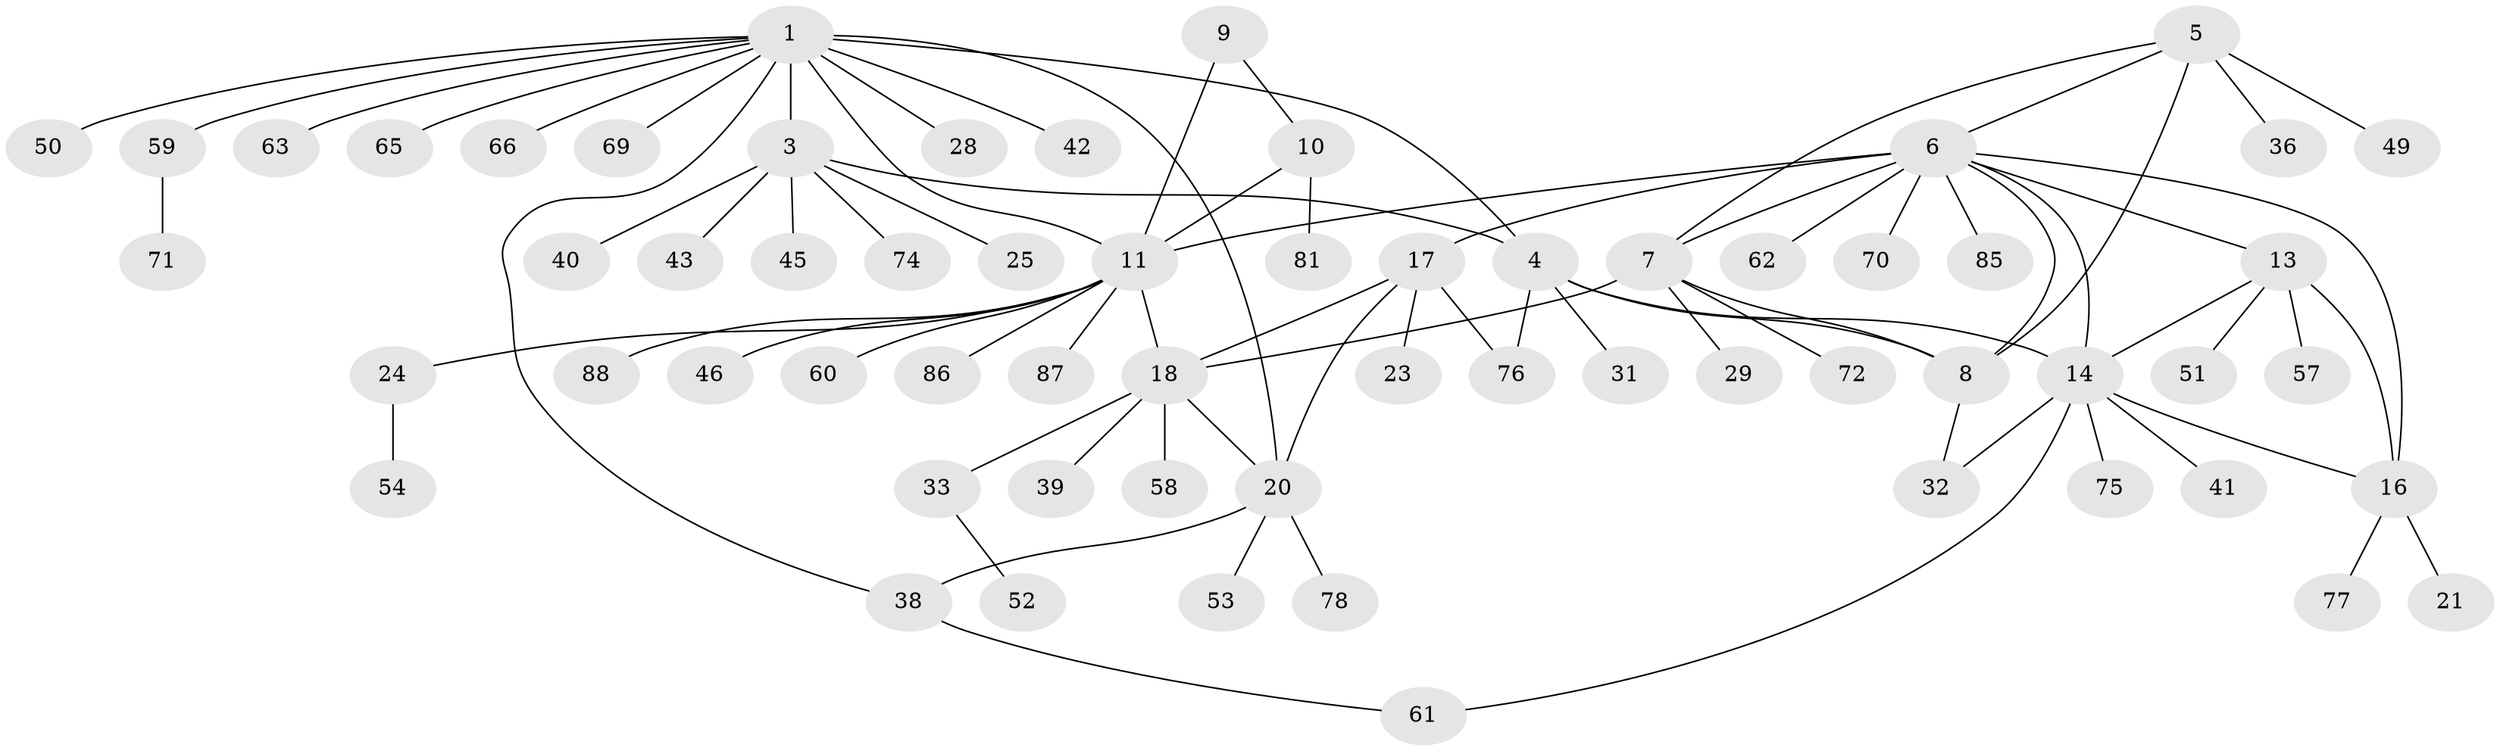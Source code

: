 // original degree distribution, {6: 0.0449438202247191, 11: 0.011235955056179775, 9: 0.033707865168539325, 8: 0.02247191011235955, 5: 0.0449438202247191, 7: 0.0449438202247191, 3: 0.056179775280898875, 4: 0.011235955056179775, 2: 0.1797752808988764, 1: 0.550561797752809}
// Generated by graph-tools (version 1.1) at 2025/42/03/06/25 10:42:07]
// undirected, 63 vertices, 80 edges
graph export_dot {
graph [start="1"]
  node [color=gray90,style=filled];
  1 [super="+2"];
  3 [super="+48"];
  4 [super="+44"];
  5 [super="+47"];
  6 [super="+15"];
  7;
  8 [super="+55"];
  9;
  10 [super="+26"];
  11 [super="+12"];
  13 [super="+37"];
  14 [super="+35"];
  16 [super="+68"];
  17 [super="+27"];
  18 [super="+19"];
  20 [super="+22"];
  21 [super="+30"];
  23;
  24 [super="+82"];
  25;
  28 [super="+56"];
  29;
  31 [super="+64"];
  32 [super="+34"];
  33 [super="+67"];
  36;
  38 [super="+79"];
  39;
  40;
  41 [super="+83"];
  42;
  43;
  45;
  46;
  49;
  50;
  51;
  52;
  53;
  54;
  57;
  58;
  59;
  60;
  61;
  62;
  63;
  65;
  66;
  69;
  70 [super="+80"];
  71 [super="+84"];
  72 [super="+73"];
  74 [super="+89"];
  75;
  76;
  77;
  78;
  81;
  85;
  86;
  87;
  88;
  1 -- 3 [weight=2];
  1 -- 4 [weight=2];
  1 -- 42;
  1 -- 65;
  1 -- 69;
  1 -- 66;
  1 -- 11;
  1 -- 50;
  1 -- 20;
  1 -- 59;
  1 -- 28;
  1 -- 63;
  1 -- 38;
  3 -- 4;
  3 -- 25;
  3 -- 40;
  3 -- 43;
  3 -- 45;
  3 -- 74;
  4 -- 8;
  4 -- 14;
  4 -- 31;
  4 -- 76;
  5 -- 6;
  5 -- 7;
  5 -- 8;
  5 -- 36;
  5 -- 49;
  6 -- 7;
  6 -- 8;
  6 -- 11 [weight=2];
  6 -- 62;
  6 -- 70;
  6 -- 16;
  6 -- 17;
  6 -- 85;
  6 -- 13;
  6 -- 14;
  7 -- 8;
  7 -- 29;
  7 -- 72;
  7 -- 18;
  8 -- 32;
  9 -- 10;
  9 -- 11 [weight=2];
  10 -- 11 [weight=2];
  10 -- 81;
  11 -- 24;
  11 -- 60;
  11 -- 86;
  11 -- 87;
  11 -- 18;
  11 -- 88;
  11 -- 46;
  13 -- 14;
  13 -- 16;
  13 -- 57;
  13 -- 51;
  14 -- 16;
  14 -- 32;
  14 -- 41;
  14 -- 61;
  14 -- 75;
  16 -- 21;
  16 -- 77;
  17 -- 18 [weight=2];
  17 -- 20;
  17 -- 23;
  17 -- 76;
  18 -- 20 [weight=2];
  18 -- 39;
  18 -- 33;
  18 -- 58;
  20 -- 38;
  20 -- 53;
  20 -- 78;
  24 -- 54;
  33 -- 52;
  38 -- 61;
  59 -- 71;
}
